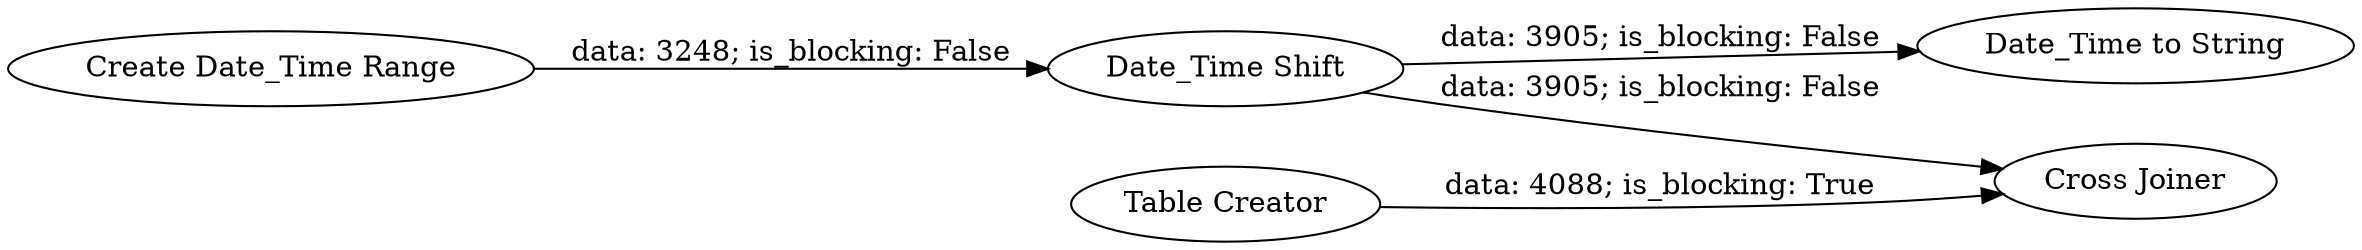 digraph {
	"5028937130120224931_1" [label="Create Date_Time Range"]
	"5028937130120224931_4" [label="Date_Time to String"]
	"5028937130120224931_7" [label="Table Creator"]
	"5028937130120224931_6" [label="Cross Joiner"]
	"5028937130120224931_2" [label="Date_Time Shift"]
	"5028937130120224931_1" -> "5028937130120224931_2" [label="data: 3248; is_blocking: False"]
	"5028937130120224931_2" -> "5028937130120224931_6" [label="data: 3905; is_blocking: False"]
	"5028937130120224931_7" -> "5028937130120224931_6" [label="data: 4088; is_blocking: True"]
	"5028937130120224931_2" -> "5028937130120224931_4" [label="data: 3905; is_blocking: False"]
	rankdir=LR
}
